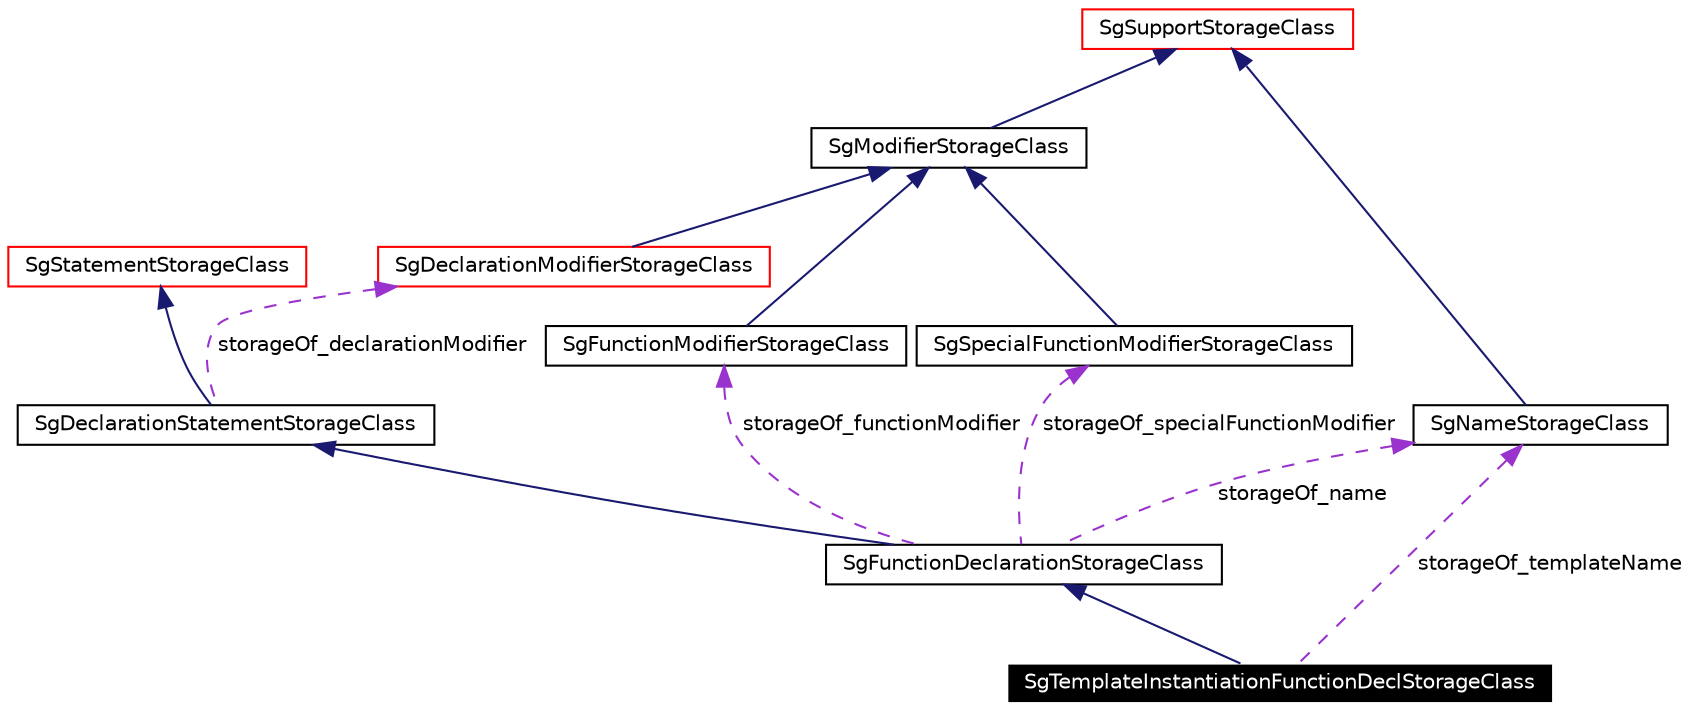 digraph G
{
  edge [fontname="Helvetica",fontsize=10,labelfontname="Helvetica",labelfontsize=10];
  node [fontname="Helvetica",fontsize=10,shape=record];
  Node1 [label="SgTemplateInstantiationFunctionDeclStorageClass",height=0.2,width=0.4,color="white", fillcolor="black", style="filled" fontcolor="white"];
  Node2 -> Node1 [dir=back,color="midnightblue",fontsize=10,style="solid",fontname="Helvetica"];
  Node2 [label="SgFunctionDeclarationStorageClass",height=0.2,width=0.4,color="black",URL="$classSgFunctionDeclarationStorageClass.html"];
  Node3 -> Node2 [dir=back,color="midnightblue",fontsize=10,style="solid",fontname="Helvetica"];
  Node3 [label="SgDeclarationStatementStorageClass",height=0.2,width=0.4,color="black",URL="$classSgDeclarationStatementStorageClass.html"];
  Node4 -> Node3 [dir=back,color="midnightblue",fontsize=10,style="solid",fontname="Helvetica"];
  Node4 [label="SgStatementStorageClass",height=0.2,width=0.4,color="red",URL="$classSgStatementStorageClass.html"];
  Node5 -> Node3 [dir=back,color="darkorchid3",fontsize=10,style="dashed",label="storageOf_declarationModifier",fontname="Helvetica"];
  Node5 [label="SgDeclarationModifierStorageClass",height=0.2,width=0.4,color="red",URL="$classSgDeclarationModifierStorageClass.html"];
  Node6 -> Node5 [dir=back,color="midnightblue",fontsize=10,style="solid",fontname="Helvetica"];
  Node6 [label="SgModifierStorageClass",height=0.2,width=0.4,color="black",URL="$classSgModifierStorageClass.html"];
  Node7 -> Node6 [dir=back,color="midnightblue",fontsize=10,style="solid",fontname="Helvetica"];
  Node7 [label="SgSupportStorageClass",height=0.2,width=0.4,color="red",URL="$classSgSupportStorageClass.html"];
  Node8 -> Node2 [dir=back,color="darkorchid3",fontsize=10,style="dashed",label="storageOf_name",fontname="Helvetica"];
  Node8 [label="SgNameStorageClass",height=0.2,width=0.4,color="black",URL="$classSgNameStorageClass.html"];
  Node7 -> Node8 [dir=back,color="midnightblue",fontsize=10,style="solid",fontname="Helvetica"];
  Node9 -> Node2 [dir=back,color="darkorchid3",fontsize=10,style="dashed",label="storageOf_functionModifier",fontname="Helvetica"];
  Node9 [label="SgFunctionModifierStorageClass",height=0.2,width=0.4,color="black",URL="$classSgFunctionModifierStorageClass.html"];
  Node6 -> Node9 [dir=back,color="midnightblue",fontsize=10,style="solid",fontname="Helvetica"];
  Node10 -> Node2 [dir=back,color="darkorchid3",fontsize=10,style="dashed",label="storageOf_specialFunctionModifier",fontname="Helvetica"];
  Node10 [label="SgSpecialFunctionModifierStorageClass",height=0.2,width=0.4,color="black",URL="$classSgSpecialFunctionModifierStorageClass.html"];
  Node6 -> Node10 [dir=back,color="midnightblue",fontsize=10,style="solid",fontname="Helvetica"];
  Node8 -> Node1 [dir=back,color="darkorchid3",fontsize=10,style="dashed",label="storageOf_templateName",fontname="Helvetica"];
}
